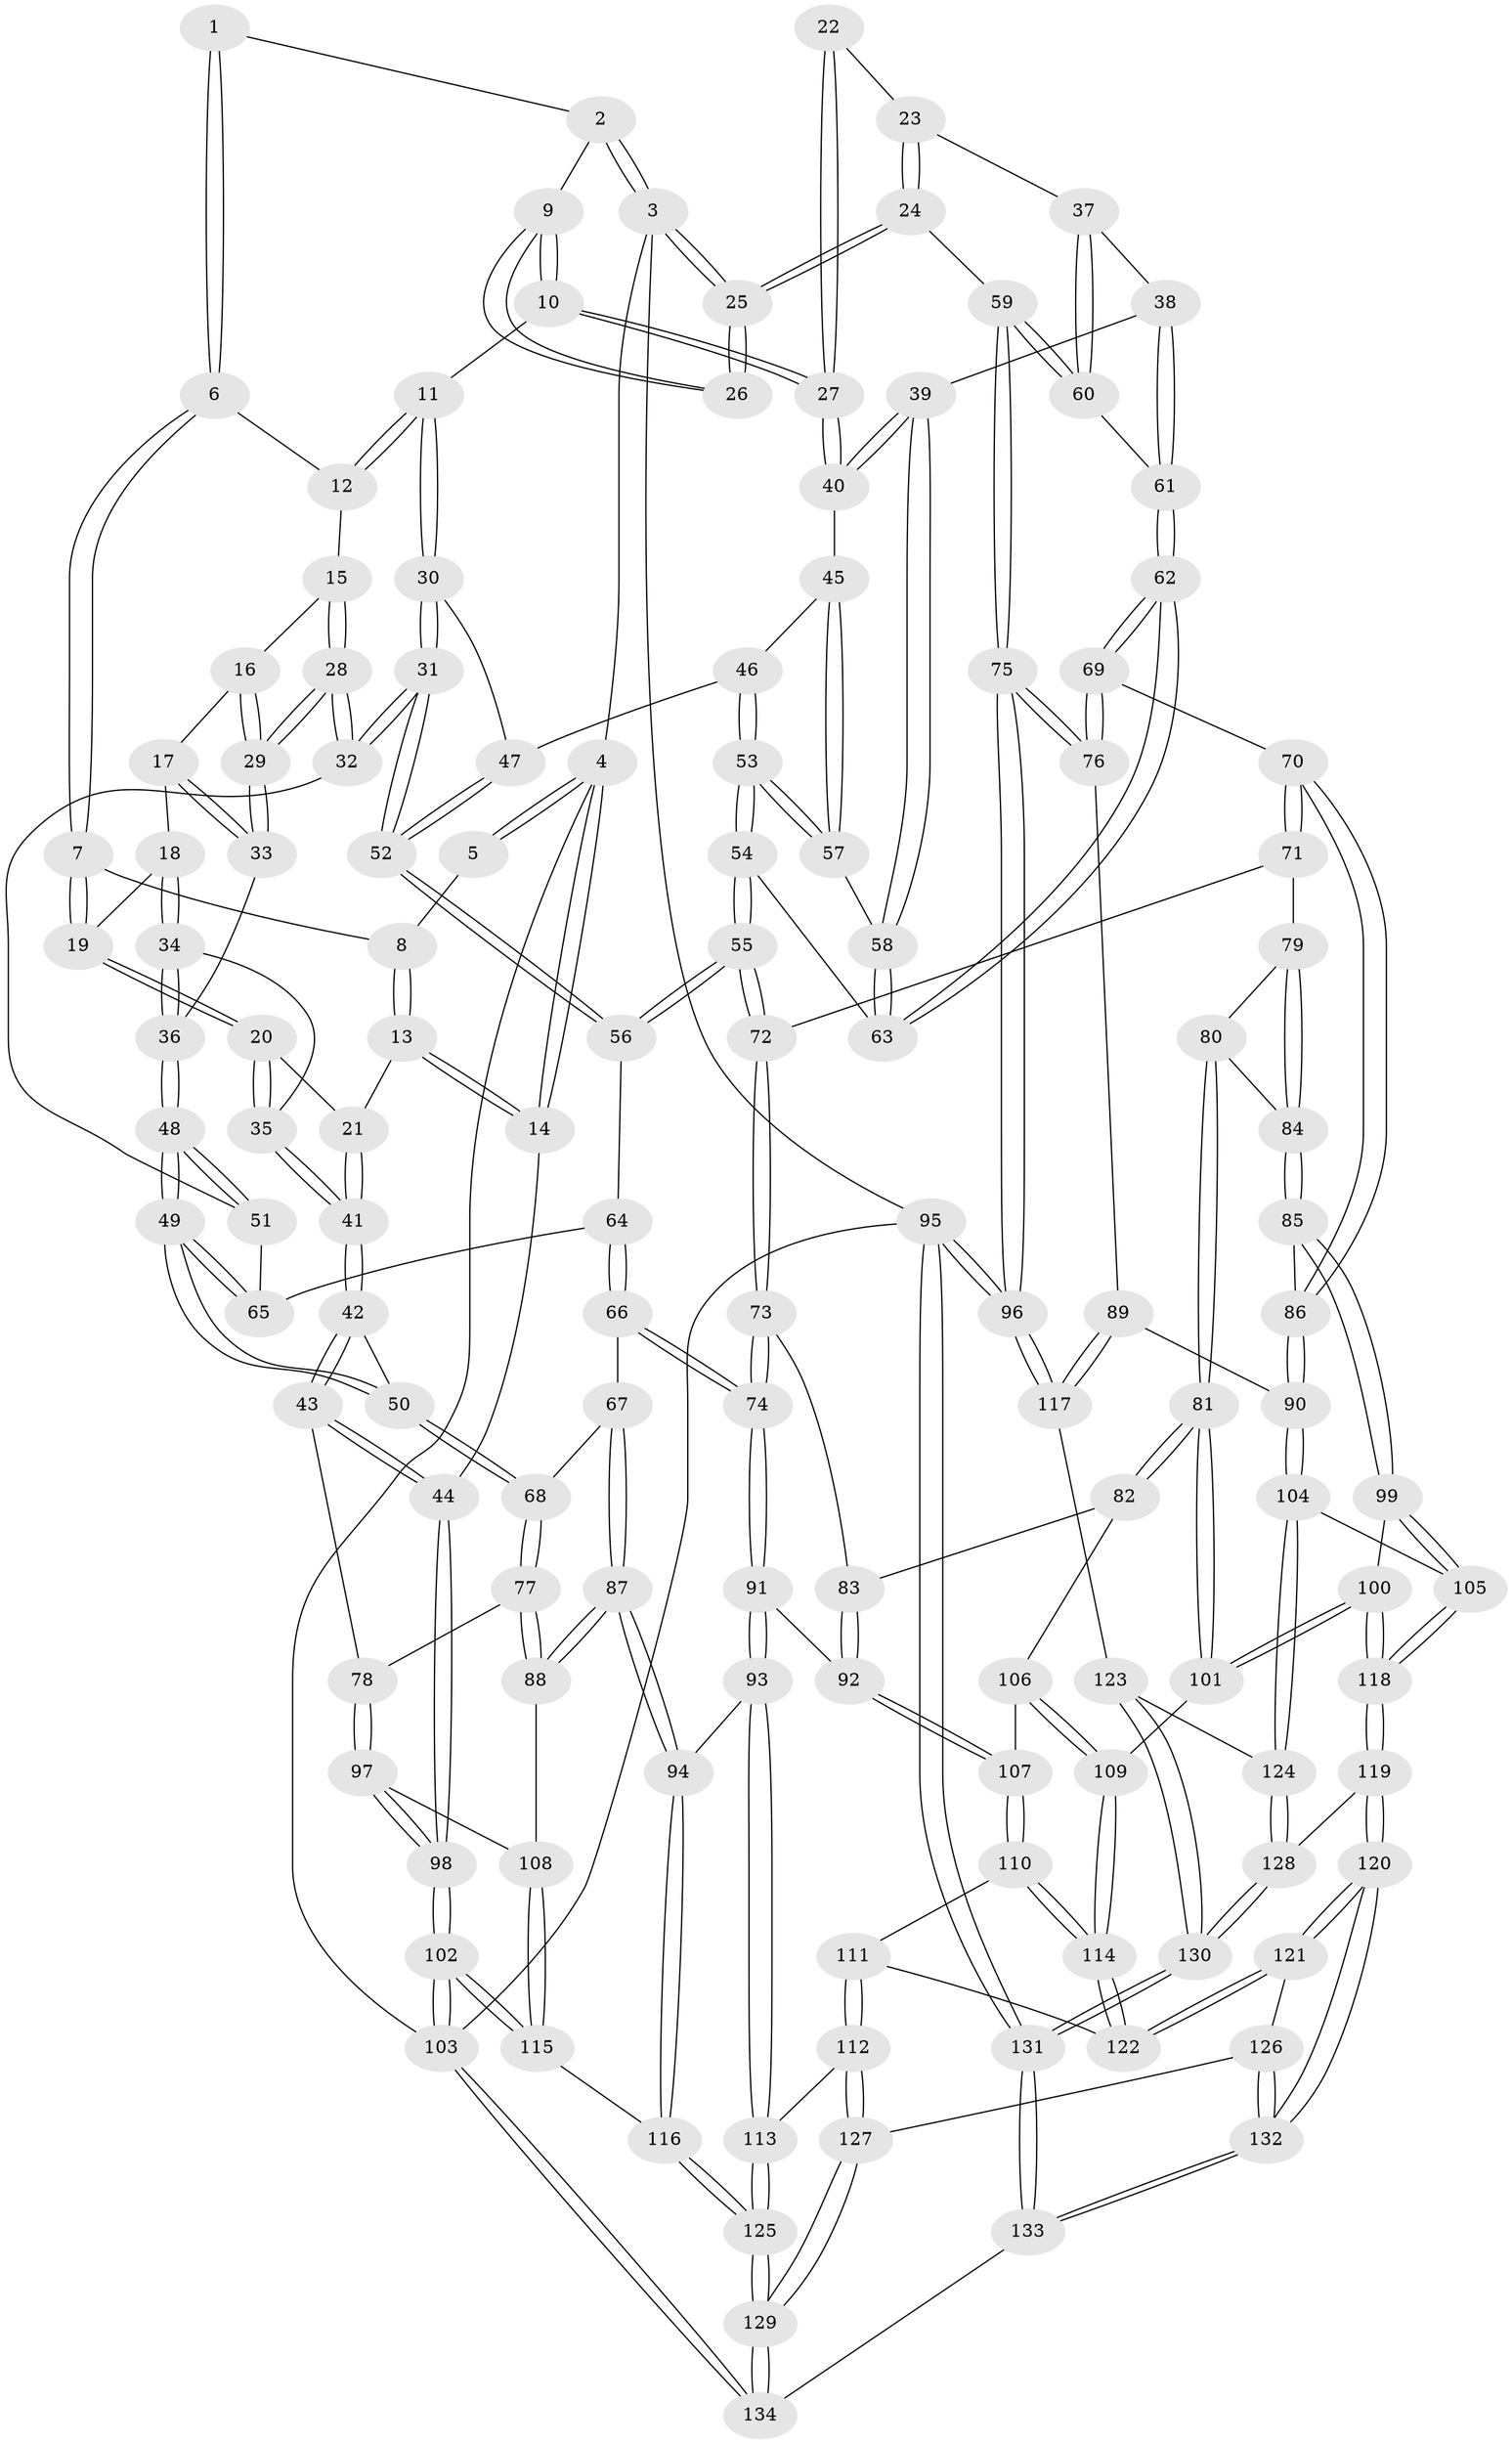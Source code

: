 // Generated by graph-tools (version 1.1) at 2025/11/02/27/25 16:11:56]
// undirected, 134 vertices, 332 edges
graph export_dot {
graph [start="1"]
  node [color=gray90,style=filled];
  1 [pos="+0.37474518578069416+0"];
  2 [pos="+0.6221927251866495+0"];
  3 [pos="+1+0"];
  4 [pos="+0+0"];
  5 [pos="+0+0"];
  6 [pos="+0.3257806900286023+0.019777152563016227"];
  7 [pos="+0.2599929910568015+0.08808705814365123"];
  8 [pos="+0.135419303622998+0.06963160816921041"];
  9 [pos="+0.6441341705808789+0"];
  10 [pos="+0.630664913909039+0.05142999647728476"];
  11 [pos="+0.5552074811834397+0.14173937981617285"];
  12 [pos="+0.380142271361351+0.10810398859553014"];
  13 [pos="+0.10576298680152363+0.1271890122713373"];
  14 [pos="+0+0.24968313780641274"];
  15 [pos="+0.37496073700609955+0.16545990338504293"];
  16 [pos="+0.312281726261787+0.1631552881973558"];
  17 [pos="+0.25459457068274854+0.1447546925980235"];
  18 [pos="+0.2545783850400429+0.14474379157633638"];
  19 [pos="+0.2540488035889279+0.14400421786042233"];
  20 [pos="+0.18609986966421188+0.18766808748485944"];
  21 [pos="+0.16079821580597056+0.18878744423115482"];
  22 [pos="+0.8720299972816071+0.1241949744027473"];
  23 [pos="+0.9096040867122748+0.15892575300971434"];
  24 [pos="+1+0.12377470556828535"];
  25 [pos="+1+0"];
  26 [pos="+0.852599800201733+0.08498272910879341"];
  27 [pos="+0.7364201352916784+0.2220484152609611"];
  28 [pos="+0.40238556859803587+0.28531451194099816"];
  29 [pos="+0.3644353625094014+0.27076675159151514"];
  30 [pos="+0.5338853933025323+0.19346659446744002"];
  31 [pos="+0.42601020444116344+0.29927249014208235"];
  32 [pos="+0.415417393700523+0.29775396881657307"];
  33 [pos="+0.36387737832611444+0.2705894892739916"];
  34 [pos="+0.2631859765086642+0.2598302339722964"];
  35 [pos="+0.22473334591346267+0.25409867298784533"];
  36 [pos="+0.26446677001446584+0.26079859402733574"];
  37 [pos="+0.8483566582510993+0.2985370049447957"];
  38 [pos="+0.8141425462260147+0.3076010513696434"];
  39 [pos="+0.7734525112003987+0.29448226104711184"];
  40 [pos="+0.7546928978291644+0.2826373115399986"];
  41 [pos="+0.07966352513166033+0.35698212449319056"];
  42 [pos="+0.024069931727317424+0.42978409528976425"];
  43 [pos="+0+0.438213526641986"];
  44 [pos="+0+0.40438326502724453"];
  45 [pos="+0.721569313896363+0.2966747253043312"];
  46 [pos="+0.6846958424786198+0.3046773171913107"];
  47 [pos="+0.6314456640610083+0.30745031011739954"];
  48 [pos="+0.2057894024085948+0.42157395941900466"];
  49 [pos="+0.20114323780878404+0.4255918126307344"];
  50 [pos="+0.17412259689380907+0.4394538971101697"];
  51 [pos="+0.3842052129220325+0.32575681542424834"];
  52 [pos="+0.5218663188992368+0.432599495867146"];
  53 [pos="+0.6275777107618503+0.4389544473095046"];
  54 [pos="+0.5975436125348904+0.4679371312672058"];
  55 [pos="+0.5535629401284979+0.4903152086269872"];
  56 [pos="+0.5237447123462649+0.43996214112133447"];
  57 [pos="+0.6745057664612709+0.4072719244037249"];
  58 [pos="+0.7260412939393027+0.41178179387765135"];
  59 [pos="+1+0.3891894088698796"];
  60 [pos="+1+0.38665462645418347"];
  61 [pos="+0.830839142282947+0.4953462216785441"];
  62 [pos="+0.8177439753585529+0.5162536836437764"];
  63 [pos="+0.7322136986403496+0.4536046459979574"];
  64 [pos="+0.3678229182463748+0.4802992032334517"];
  65 [pos="+0.35216354991869564+0.4598839828217592"];
  66 [pos="+0.33320457817769916+0.5906684981111071"];
  67 [pos="+0.319739395655991+0.5870339153055436"];
  68 [pos="+0.29905354828845415+0.578869799607481"];
  69 [pos="+0.8131015570906429+0.5438313115360566"];
  70 [pos="+0.7585319271743652+0.5825028517452274"];
  71 [pos="+0.5778331937522901+0.5378946390073227"];
  72 [pos="+0.5558798568993303+0.5209418125150558"];
  73 [pos="+0.536381178306404+0.5400048700384379"];
  74 [pos="+0.3520759507528432+0.6062291665192298"];
  75 [pos="+1+0.5709588145941171"];
  76 [pos="+0.9458970457744854+0.6449819567991886"];
  77 [pos="+0.1478815535780786+0.6771915619941755"];
  78 [pos="+0.08584087374016239+0.6131856014378823"];
  79 [pos="+0.5853634934384507+0.5622801366299739"];
  80 [pos="+0.605817898242421+0.6860693357872767"];
  81 [pos="+0.5753314994184897+0.7399950376910486"];
  82 [pos="+0.5344080659486281+0.7180731943102585"];
  83 [pos="+0.5148670075512691+0.6287952582739248"];
  84 [pos="+0.6871562718728144+0.690587483024353"];
  85 [pos="+0.702871984931331+0.6961787309700791"];
  86 [pos="+0.7471686024712485+0.6583527548944037"];
  87 [pos="+0.20698551749026428+0.740198060364697"];
  88 [pos="+0.16188220563725966+0.7166801476390873"];
  89 [pos="+0.8994796809453506+0.7333855469753437"];
  90 [pos="+0.8566449066348792+0.7695263249504259"];
  91 [pos="+0.3670772052752136+0.7005742809543929"];
  92 [pos="+0.41500490418950364+0.717691970323992"];
  93 [pos="+0.29055506879843107+0.7826517266873616"];
  94 [pos="+0.2538003508813281+0.7728358132318174"];
  95 [pos="+1+1"];
  96 [pos="+1+0.949056131959183"];
  97 [pos="+0.015078594092826582+0.7412381388798117"];
  98 [pos="+0+1"];
  99 [pos="+0.6926756760494583+0.7443829198977714"];
  100 [pos="+0.6052908863939966+0.7910535132302771"];
  101 [pos="+0.5925447725732157+0.7843365871625013"];
  102 [pos="+0+1"];
  103 [pos="+0+1"];
  104 [pos="+0.835560708997207+0.8275677901626853"];
  105 [pos="+0.7664989449941346+0.8213561650898333"];
  106 [pos="+0.46536374117131085+0.7373746083099769"];
  107 [pos="+0.4393849117130228+0.7382473681477442"];
  108 [pos="+0.1330338954238105+0.7513693621396565"];
  109 [pos="+0.5397075339866102+0.8128124926188939"];
  110 [pos="+0.44612240343465903+0.7897332694395082"];
  111 [pos="+0.4018961295219973+0.8417745307237371"];
  112 [pos="+0.36555023846998685+0.8622104064325748"];
  113 [pos="+0.31900533792740815+0.8584341876512422"];
  114 [pos="+0.5063871526807812+0.8430252527454497"];
  115 [pos="+0.052713207523323674+0.89887341100066"];
  116 [pos="+0.14662536838399934+0.8958175063295042"];
  117 [pos="+1+0.82935621451061"];
  118 [pos="+0.6496082248317688+0.8853681305140244"];
  119 [pos="+0.6401892513681631+0.9299795427651186"];
  120 [pos="+0.6288774130956707+0.9481636464639936"];
  121 [pos="+0.5022086076480853+0.8877140304160017"];
  122 [pos="+0.5012407540167357+0.8679556893882565"];
  123 [pos="+0.8423768119153103+0.8443964802255407"];
  124 [pos="+0.8417157188349002+0.8434480242410696"];
  125 [pos="+0.28087444070435175+0.9544080307115709"];
  126 [pos="+0.4741986123214496+0.9148814784746245"];
  127 [pos="+0.4435531435772955+0.9236422840863966"];
  128 [pos="+0.7402567772752174+0.9336315607912685"];
  129 [pos="+0.3180201876823242+1"];
  130 [pos="+1+1"];
  131 [pos="+1+1"];
  132 [pos="+0.6071921077904133+1"];
  133 [pos="+0.6072078006944012+1"];
  134 [pos="+0.31694538434661723+1"];
  1 -- 2;
  1 -- 6;
  1 -- 6;
  2 -- 3;
  2 -- 3;
  2 -- 9;
  3 -- 4;
  3 -- 25;
  3 -- 25;
  3 -- 95;
  4 -- 5;
  4 -- 5;
  4 -- 14;
  4 -- 14;
  4 -- 103;
  5 -- 8;
  6 -- 7;
  6 -- 7;
  6 -- 12;
  7 -- 8;
  7 -- 19;
  7 -- 19;
  8 -- 13;
  8 -- 13;
  9 -- 10;
  9 -- 10;
  9 -- 26;
  9 -- 26;
  10 -- 11;
  10 -- 27;
  10 -- 27;
  11 -- 12;
  11 -- 12;
  11 -- 30;
  11 -- 30;
  12 -- 15;
  13 -- 14;
  13 -- 14;
  13 -- 21;
  14 -- 44;
  15 -- 16;
  15 -- 28;
  15 -- 28;
  16 -- 17;
  16 -- 29;
  16 -- 29;
  17 -- 18;
  17 -- 33;
  17 -- 33;
  18 -- 19;
  18 -- 34;
  18 -- 34;
  19 -- 20;
  19 -- 20;
  20 -- 21;
  20 -- 35;
  20 -- 35;
  21 -- 41;
  21 -- 41;
  22 -- 23;
  22 -- 27;
  22 -- 27;
  23 -- 24;
  23 -- 24;
  23 -- 37;
  24 -- 25;
  24 -- 25;
  24 -- 59;
  25 -- 26;
  25 -- 26;
  27 -- 40;
  27 -- 40;
  28 -- 29;
  28 -- 29;
  28 -- 32;
  28 -- 32;
  29 -- 33;
  29 -- 33;
  30 -- 31;
  30 -- 31;
  30 -- 47;
  31 -- 32;
  31 -- 32;
  31 -- 52;
  31 -- 52;
  32 -- 51;
  33 -- 36;
  34 -- 35;
  34 -- 36;
  34 -- 36;
  35 -- 41;
  35 -- 41;
  36 -- 48;
  36 -- 48;
  37 -- 38;
  37 -- 60;
  37 -- 60;
  38 -- 39;
  38 -- 61;
  38 -- 61;
  39 -- 40;
  39 -- 40;
  39 -- 58;
  39 -- 58;
  40 -- 45;
  41 -- 42;
  41 -- 42;
  42 -- 43;
  42 -- 43;
  42 -- 50;
  43 -- 44;
  43 -- 44;
  43 -- 78;
  44 -- 98;
  44 -- 98;
  45 -- 46;
  45 -- 57;
  45 -- 57;
  46 -- 47;
  46 -- 53;
  46 -- 53;
  47 -- 52;
  47 -- 52;
  48 -- 49;
  48 -- 49;
  48 -- 51;
  48 -- 51;
  49 -- 50;
  49 -- 50;
  49 -- 65;
  49 -- 65;
  50 -- 68;
  50 -- 68;
  51 -- 65;
  52 -- 56;
  52 -- 56;
  53 -- 54;
  53 -- 54;
  53 -- 57;
  53 -- 57;
  54 -- 55;
  54 -- 55;
  54 -- 63;
  55 -- 56;
  55 -- 56;
  55 -- 72;
  55 -- 72;
  56 -- 64;
  57 -- 58;
  58 -- 63;
  58 -- 63;
  59 -- 60;
  59 -- 60;
  59 -- 75;
  59 -- 75;
  60 -- 61;
  61 -- 62;
  61 -- 62;
  62 -- 63;
  62 -- 63;
  62 -- 69;
  62 -- 69;
  64 -- 65;
  64 -- 66;
  64 -- 66;
  66 -- 67;
  66 -- 74;
  66 -- 74;
  67 -- 68;
  67 -- 87;
  67 -- 87;
  68 -- 77;
  68 -- 77;
  69 -- 70;
  69 -- 76;
  69 -- 76;
  70 -- 71;
  70 -- 71;
  70 -- 86;
  70 -- 86;
  71 -- 72;
  71 -- 79;
  72 -- 73;
  72 -- 73;
  73 -- 74;
  73 -- 74;
  73 -- 83;
  74 -- 91;
  74 -- 91;
  75 -- 76;
  75 -- 76;
  75 -- 96;
  75 -- 96;
  76 -- 89;
  77 -- 78;
  77 -- 88;
  77 -- 88;
  78 -- 97;
  78 -- 97;
  79 -- 80;
  79 -- 84;
  79 -- 84;
  80 -- 81;
  80 -- 81;
  80 -- 84;
  81 -- 82;
  81 -- 82;
  81 -- 101;
  81 -- 101;
  82 -- 83;
  82 -- 106;
  83 -- 92;
  83 -- 92;
  84 -- 85;
  84 -- 85;
  85 -- 86;
  85 -- 99;
  85 -- 99;
  86 -- 90;
  86 -- 90;
  87 -- 88;
  87 -- 88;
  87 -- 94;
  87 -- 94;
  88 -- 108;
  89 -- 90;
  89 -- 117;
  89 -- 117;
  90 -- 104;
  90 -- 104;
  91 -- 92;
  91 -- 93;
  91 -- 93;
  92 -- 107;
  92 -- 107;
  93 -- 94;
  93 -- 113;
  93 -- 113;
  94 -- 116;
  94 -- 116;
  95 -- 96;
  95 -- 96;
  95 -- 131;
  95 -- 131;
  95 -- 103;
  96 -- 117;
  96 -- 117;
  97 -- 98;
  97 -- 98;
  97 -- 108;
  98 -- 102;
  98 -- 102;
  99 -- 100;
  99 -- 105;
  99 -- 105;
  100 -- 101;
  100 -- 101;
  100 -- 118;
  100 -- 118;
  101 -- 109;
  102 -- 103;
  102 -- 103;
  102 -- 115;
  102 -- 115;
  103 -- 134;
  103 -- 134;
  104 -- 105;
  104 -- 124;
  104 -- 124;
  105 -- 118;
  105 -- 118;
  106 -- 107;
  106 -- 109;
  106 -- 109;
  107 -- 110;
  107 -- 110;
  108 -- 115;
  108 -- 115;
  109 -- 114;
  109 -- 114;
  110 -- 111;
  110 -- 114;
  110 -- 114;
  111 -- 112;
  111 -- 112;
  111 -- 122;
  112 -- 113;
  112 -- 127;
  112 -- 127;
  113 -- 125;
  113 -- 125;
  114 -- 122;
  114 -- 122;
  115 -- 116;
  116 -- 125;
  116 -- 125;
  117 -- 123;
  118 -- 119;
  118 -- 119;
  119 -- 120;
  119 -- 120;
  119 -- 128;
  120 -- 121;
  120 -- 121;
  120 -- 132;
  120 -- 132;
  121 -- 122;
  121 -- 122;
  121 -- 126;
  123 -- 124;
  123 -- 130;
  123 -- 130;
  124 -- 128;
  124 -- 128;
  125 -- 129;
  125 -- 129;
  126 -- 127;
  126 -- 132;
  126 -- 132;
  127 -- 129;
  127 -- 129;
  128 -- 130;
  128 -- 130;
  129 -- 134;
  129 -- 134;
  130 -- 131;
  130 -- 131;
  131 -- 133;
  131 -- 133;
  132 -- 133;
  132 -- 133;
  133 -- 134;
}
